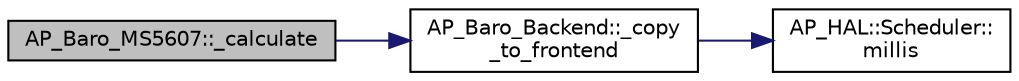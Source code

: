 digraph "AP_Baro_MS5607::_calculate"
{
 // INTERACTIVE_SVG=YES
  edge [fontname="Helvetica",fontsize="10",labelfontname="Helvetica",labelfontsize="10"];
  node [fontname="Helvetica",fontsize="10",shape=record];
  rankdir="LR";
  Node1 [label="AP_Baro_MS5607::_calculate",height=0.2,width=0.4,color="black", fillcolor="grey75", style="filled", fontcolor="black"];
  Node1 -> Node2 [color="midnightblue",fontsize="10",style="solid",fontname="Helvetica"];
  Node2 [label="AP_Baro_Backend::_copy\l_to_frontend",height=0.2,width=0.4,color="black", fillcolor="white", style="filled",URL="$classAP__Baro__Backend.html#ad70c9cb450b4a7f5085d5b118ad90325"];
  Node2 -> Node3 [color="midnightblue",fontsize="10",style="solid",fontname="Helvetica"];
  Node3 [label="AP_HAL::Scheduler::\lmillis",height=0.2,width=0.4,color="black", fillcolor="white", style="filled",URL="$classAP__HAL_1_1Scheduler.html#a26b68339fc68a562d8d3a1238d0ec8c1"];
}

